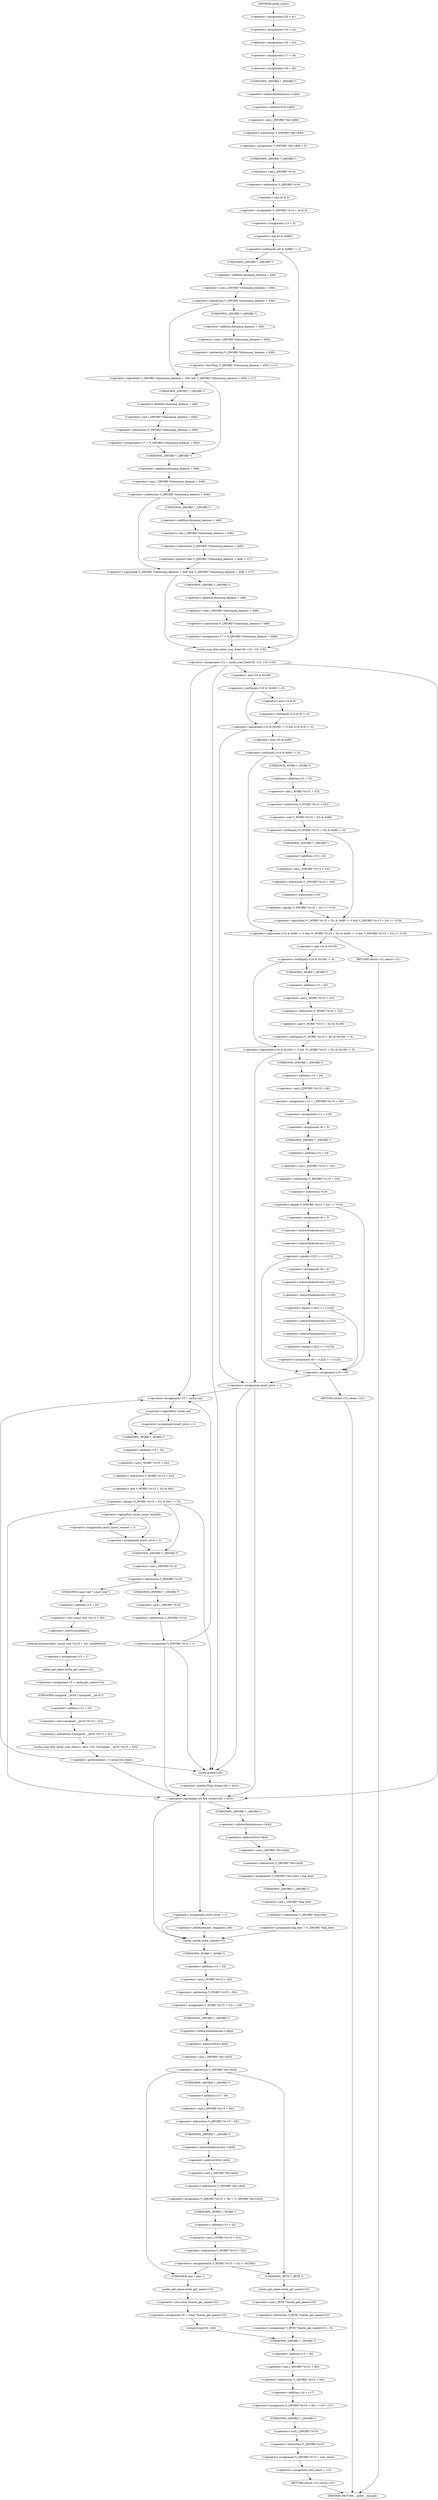 digraph cache_insert {  
"1000138" [label = "(<operator>.assignment,v20 = a1)" ]
"1000141" [label = "(<operator>.assignment,v19 = a2)" ]
"1000144" [label = "(<operator>.assignment,v18 = a3)" ]
"1000147" [label = "(<operator>.assignment,v17 = a4)" ]
"1000150" [label = "(<operator>.assignment,v16 = a5)" ]
"1000153" [label = "(<operator>.assignment,*(_DWORD *)&v14[8] = 0)" ]
"1000154" [label = "(<operator>.indirection,*(_DWORD *)&v14[8])" ]
"1000155" [label = "(<operator>.cast,(_DWORD *)&v14[8])" ]
"1000156" [label = "(UNKNOWN,_DWORD *,_DWORD *)" ]
"1000157" [label = "(<operator>.addressOf,&v14[8])" ]
"1000158" [label = "(<operator>.indirectIndexAccess,v14[8])" ]
"1000162" [label = "(<operator>.assignment,*(_QWORD *)v14 = a5 & 4)" ]
"1000163" [label = "(<operator>.indirection,*(_QWORD *)v14)" ]
"1000164" [label = "(<operator>.cast,(_QWORD *)v14)" ]
"1000165" [label = "(UNKNOWN,_QWORD *,_QWORD *)" ]
"1000167" [label = "(<operator>.and,a5 & 4)" ]
"1000170" [label = "(<operator>.assignment,v13 = 0)" ]
"1000174" [label = "(<operator>.notEquals,(a5 & 0x980) != 0)" ]
"1000175" [label = "(<operator>.and,a5 & 0x980)" ]
"1000181" [label = "(<operator>.logicalAnd,*(_QWORD *)(dnsmasq_daemon + 456) && *(_QWORD *)(dnsmasq_daemon + 456) < v17)" ]
"1000182" [label = "(<operator>.indirection,*(_QWORD *)(dnsmasq_daemon + 456))" ]
"1000183" [label = "(<operator>.cast,(_QWORD *)(dnsmasq_daemon + 456))" ]
"1000184" [label = "(UNKNOWN,_QWORD *,_QWORD *)" ]
"1000185" [label = "(<operator>.addition,dnsmasq_daemon + 456)" ]
"1000188" [label = "(<operator>.lessThan,*(_QWORD *)(dnsmasq_daemon + 456) < v17)" ]
"1000189" [label = "(<operator>.indirection,*(_QWORD *)(dnsmasq_daemon + 456))" ]
"1000190" [label = "(<operator>.cast,(_QWORD *)(dnsmasq_daemon + 456))" ]
"1000191" [label = "(UNKNOWN,_QWORD *,_QWORD *)" ]
"1000192" [label = "(<operator>.addition,dnsmasq_daemon + 456)" ]
"1000196" [label = "(<operator>.assignment,v17 = *(_QWORD *)(dnsmasq_daemon + 456))" ]
"1000198" [label = "(<operator>.indirection,*(_QWORD *)(dnsmasq_daemon + 456))" ]
"1000199" [label = "(<operator>.cast,(_QWORD *)(dnsmasq_daemon + 456))" ]
"1000200" [label = "(UNKNOWN,_QWORD *,_QWORD *)" ]
"1000201" [label = "(<operator>.addition,dnsmasq_daemon + 456)" ]
"1000205" [label = "(<operator>.logicalAnd,*(_QWORD *)(dnsmasq_daemon + 448) && *(_QWORD *)(dnsmasq_daemon + 448) > v17)" ]
"1000206" [label = "(<operator>.indirection,*(_QWORD *)(dnsmasq_daemon + 448))" ]
"1000207" [label = "(<operator>.cast,(_QWORD *)(dnsmasq_daemon + 448))" ]
"1000208" [label = "(UNKNOWN,_QWORD *,_QWORD *)" ]
"1000209" [label = "(<operator>.addition,dnsmasq_daemon + 448)" ]
"1000212" [label = "(<operator>.greaterThan,*(_QWORD *)(dnsmasq_daemon + 448) > v17)" ]
"1000213" [label = "(<operator>.indirection,*(_QWORD *)(dnsmasq_daemon + 448))" ]
"1000214" [label = "(<operator>.cast,(_QWORD *)(dnsmasq_daemon + 448))" ]
"1000215" [label = "(UNKNOWN,_QWORD *,_QWORD *)" ]
"1000216" [label = "(<operator>.addition,dnsmasq_daemon + 448)" ]
"1000220" [label = "(<operator>.assignment,v17 = *(_QWORD *)(dnsmasq_daemon + 448))" ]
"1000222" [label = "(<operator>.indirection,*(_QWORD *)(dnsmasq_daemon + 448))" ]
"1000223" [label = "(<operator>.cast,(_QWORD *)(dnsmasq_daemon + 448))" ]
"1000224" [label = "(UNKNOWN,_QWORD *,_QWORD *)" ]
"1000225" [label = "(<operator>.addition,dnsmasq_daemon + 448)" ]
"1000231" [label = "(<operator>.assignment,v15 = cache_scan_free(v20, v19, v18, v16))" ]
"1000233" [label = "(cache_scan_free,cache_scan_free(v20, v19, v18, v16))" ]
"1000242" [label = "(<operator>.logicalAnd,(v16 & 0x180) != 0 && (v16 & 8) != 0)" ]
"1000243" [label = "(<operator>.notEquals,(v16 & 0x180) != 0)" ]
"1000244" [label = "(<operator>.and,v16 & 0x180)" ]
"1000248" [label = "(<operator>.notEquals,(v16 & 8) != 0)" ]
"1000249" [label = "(<operator>.and,v16 & 8)" ]
"1000255" [label = "(<operator>.logicalAnd,(v16 & 0x80) != 0 && (*(_WORD *)(v15 + 52) & 0x80) != 0 && *(_DWORD *)(v15 + 24) == *v19)" ]
"1000256" [label = "(<operator>.notEquals,(v16 & 0x80) != 0)" ]
"1000257" [label = "(<operator>.and,v16 & 0x80)" ]
"1000261" [label = "(<operator>.logicalAnd,(*(_WORD *)(v15 + 52) & 0x80) != 0 && *(_DWORD *)(v15 + 24) == *v19)" ]
"1000262" [label = "(<operator>.notEquals,(*(_WORD *)(v15 + 52) & 0x80) != 0)" ]
"1000263" [label = "(<operator>.and,*(_WORD *)(v15 + 52) & 0x80)" ]
"1000264" [label = "(<operator>.indirection,*(_WORD *)(v15 + 52))" ]
"1000265" [label = "(<operator>.cast,(_WORD *)(v15 + 52))" ]
"1000266" [label = "(UNKNOWN,_WORD *,_WORD *)" ]
"1000267" [label = "(<operator>.addition,v15 + 52)" ]
"1000272" [label = "(<operator>.equals,*(_DWORD *)(v15 + 24) == *v19)" ]
"1000273" [label = "(<operator>.indirection,*(_DWORD *)(v15 + 24))" ]
"1000274" [label = "(<operator>.cast,(_DWORD *)(v15 + 24))" ]
"1000275" [label = "(UNKNOWN,_DWORD *,_DWORD *)" ]
"1000276" [label = "(<operator>.addition,v15 + 24)" ]
"1000279" [label = "(<operator>.indirection,*v19)" ]
"1000281" [label = "(RETURN,return v15;,return v15;)" ]
"1000284" [label = "(<operator>.logicalAnd,(v16 & 0x100) != 0 && (*(_WORD *)(v15 + 52) & 0x100) != 0)" ]
"1000285" [label = "(<operator>.notEquals,(v16 & 0x100) != 0)" ]
"1000286" [label = "(<operator>.and,v16 & 0x100)" ]
"1000290" [label = "(<operator>.notEquals,(*(_WORD *)(v15 + 52) & 0x100) != 0)" ]
"1000291" [label = "(<operator>.and,*(_WORD *)(v15 + 52) & 0x100)" ]
"1000292" [label = "(<operator>.indirection,*(_WORD *)(v15 + 52))" ]
"1000293" [label = "(<operator>.cast,(_WORD *)(v15 + 52))" ]
"1000294" [label = "(UNKNOWN,_WORD *,_WORD *)" ]
"1000295" [label = "(<operator>.addition,v15 + 52)" ]
"1000301" [label = "(<operator>.assignment,v12 = (_DWORD *)(v15 + 24))" ]
"1000303" [label = "(<operator>.cast,(_DWORD *)(v15 + 24))" ]
"1000304" [label = "(UNKNOWN,_DWORD *,_DWORD *)" ]
"1000305" [label = "(<operator>.addition,v15 + 24)" ]
"1000308" [label = "(<operator>.assignment,v11 = v19)" ]
"1000311" [label = "(<operator>.assignment,v8 = 0)" ]
"1000315" [label = "(<operator>.equals,*(_DWORD *)(v15 + 24) == *v19)" ]
"1000316" [label = "(<operator>.indirection,*(_DWORD *)(v15 + 24))" ]
"1000317" [label = "(<operator>.cast,(_DWORD *)(v15 + 24))" ]
"1000318" [label = "(UNKNOWN,_DWORD *,_DWORD *)" ]
"1000319" [label = "(<operator>.addition,v15 + 24)" ]
"1000322" [label = "(<operator>.indirection,*v19)" ]
"1000325" [label = "(<operator>.assignment,v8 = 0)" ]
"1000329" [label = "(<operator>.equals,v12[1] == v11[1])" ]
"1000330" [label = "(<operator>.indirectIndexAccess,v12[1])" ]
"1000333" [label = "(<operator>.indirectIndexAccess,v11[1])" ]
"1000337" [label = "(<operator>.assignment,v8 = 0)" ]
"1000341" [label = "(<operator>.equals,v12[2] == v11[2])" ]
"1000342" [label = "(<operator>.indirectIndexAccess,v12[2])" ]
"1000345" [label = "(<operator>.indirectIndexAccess,v11[2])" ]
"1000348" [label = "(<operator>.assignment,v8 = v12[3] == v11[3])" ]
"1000350" [label = "(<operator>.equals,v12[3] == v11[3])" ]
"1000351" [label = "(<operator>.indirectIndexAccess,v12[3])" ]
"1000354" [label = "(<operator>.indirectIndexAccess,v11[3])" ]
"1000357" [label = "(<operator>.assignment,v10 = v8)" ]
"1000362" [label = "(RETURN,return v15;,return v15;)" ]
"1000364" [label = "(<operator>.assignment,insert_error = 1)" ]
"1000371" [label = "(<operator>.assignment,v15 = cache_tail)" ]
"1000375" [label = "(<operator>.logicalNot,!cache_tail)" ]
"1000378" [label = "(<operator>.assignment,insert_error = 1)" ]
"1000383" [label = "(<operator>.equals,(*(_WORD *)(v15 + 52) & 0xC) == 0)" ]
"1000384" [label = "(<operator>.and,*(_WORD *)(v15 + 52) & 0xC)" ]
"1000385" [label = "(<operator>.indirection,*(_WORD *)(v15 + 52))" ]
"1000386" [label = "(<operator>.cast,(_WORD *)(v15 + 52))" ]
"1000387" [label = "(UNKNOWN,_WORD *,_WORD *)" ]
"1000388" [label = "(<operator>.addition,v15 + 52)" ]
"1000398" [label = "(<operator>.logicalNot,!cache_insert_warned)" ]
"1000401" [label = "(<operator>.assignment,cache_insert_warned = 1)" ]
"1000404" [label = "(<operator>.assignment,insert_error = 1)" ]
"1000409" [label = "(<operator>.indirection,*(_DWORD *)v14)" ]
"1000410" [label = "(<operator>.cast,(_DWORD *)v14)" ]
"1000411" [label = "(UNKNOWN,_DWORD *,_DWORD *)" ]
"1000414" [label = "(memcpy,memcpy(dest, (const void *)(v15 + 24), sizeof(dest)))" ]
"1000416" [label = "(<operator>.cast,(const void *)(v15 + 24))" ]
"1000417" [label = "(UNKNOWN,const void *,const void *)" ]
"1000418" [label = "(<operator>.addition,v15 + 24)" ]
"1000421" [label = "(<operator>.sizeOf,sizeof(dest))" ]
"1000423" [label = "(<operator>.assignment,v13 = 1)" ]
"1000426" [label = "(<operator>.assignment,v5 = cache_get_name(v15))" ]
"1000428" [label = "(cache_get_name,cache_get_name(v15))" ]
"1000430" [label = "(cache_scan_free,cache_scan_free(v5, dest, v18, *(unsigned __int16 *)(v15 + 52)))" ]
"1000434" [label = "(<operator>.indirection,*(unsigned __int16 *)(v15 + 52))" ]
"1000435" [label = "(<operator>.cast,(unsigned __int16 *)(v15 + 52))" ]
"1000436" [label = "(UNKNOWN,unsigned __int16 *,unsigned __int16 *)" ]
"1000437" [label = "(<operator>.addition,v15 + 52)" ]
"1000440" [label = "(<operator>.preIncrement,++cache_live_freed)" ]
"1000444" [label = "(<operator>.assignment,*(_DWORD *)v14 = 1)" ]
"1000445" [label = "(<operator>.indirection,*(_DWORD *)v14)" ]
"1000446" [label = "(<operator>.cast,(_DWORD *)v14)" ]
"1000447" [label = "(UNKNOWN,_DWORD *,_DWORD *)" ]
"1000451" [label = "(<operator>.logicalAnd,v20 && strlen(v20) > 0x31)" ]
"1000453" [label = "(<operator>.greaterThan,strlen(v20) > 0x31)" ]
"1000454" [label = "(strlen,strlen(v20))" ]
"1000461" [label = "(<operator>.assignment,*(_QWORD *)&v14[4] = big_free)" ]
"1000462" [label = "(<operator>.indirection,*(_QWORD *)&v14[4])" ]
"1000463" [label = "(<operator>.cast,(_QWORD *)&v14[4])" ]
"1000464" [label = "(UNKNOWN,_QWORD *,_QWORD *)" ]
"1000465" [label = "(<operator>.addressOf,&v14[4])" ]
"1000466" [label = "(<operator>.indirectIndexAccess,v14[4])" ]
"1000470" [label = "(<operator>.assignment,big_free = *(_QWORD *)big_free)" ]
"1000472" [label = "(<operator>.indirection,*(_QWORD *)big_free)" ]
"1000473" [label = "(<operator>.cast,(_QWORD *)big_free)" ]
"1000474" [label = "(UNKNOWN,_QWORD *,_QWORD *)" ]
"1000479" [label = "(<operator>.assignment,insert_error = 1)" ]
"1000485" [label = "(<operator>.preDecrement,--bignames_left)" ]
"1000487" [label = "(cache_unlink,cache_unlink(v15))" ]
"1000489" [label = "(<operator>.assignment,*(_WORD *)(v15 + 52) = v16)" ]
"1000490" [label = "(<operator>.indirection,*(_WORD *)(v15 + 52))" ]
"1000491" [label = "(<operator>.cast,(_WORD *)(v15 + 52))" ]
"1000492" [label = "(UNKNOWN,_WORD *,_WORD *)" ]
"1000493" [label = "(<operator>.addition,v15 + 52)" ]
"1000498" [label = "(<operator>.indirection,*(_QWORD *)&v14[4])" ]
"1000499" [label = "(<operator>.cast,(_QWORD *)&v14[4])" ]
"1000500" [label = "(UNKNOWN,_QWORD *,_QWORD *)" ]
"1000501" [label = "(<operator>.addressOf,&v14[4])" ]
"1000502" [label = "(<operator>.indirectIndexAccess,v14[4])" ]
"1000506" [label = "(<operator>.assignment,*(_QWORD *)(v15 + 56) = *(_QWORD *)&v14[4])" ]
"1000507" [label = "(<operator>.indirection,*(_QWORD *)(v15 + 56))" ]
"1000508" [label = "(<operator>.cast,(_QWORD *)(v15 + 56))" ]
"1000509" [label = "(UNKNOWN,_QWORD *,_QWORD *)" ]
"1000510" [label = "(<operator>.addition,v15 + 56)" ]
"1000513" [label = "(<operator>.indirection,*(_QWORD *)&v14[4])" ]
"1000514" [label = "(<operator>.cast,(_QWORD *)&v14[4])" ]
"1000515" [label = "(UNKNOWN,_QWORD *,_QWORD *)" ]
"1000516" [label = "(<operator>.addressOf,&v14[4])" ]
"1000517" [label = "(<operator>.indirectIndexAccess,v14[4])" ]
"1000520" [label = "(<operators>.assignmentOr,*(_WORD *)(v15 + 52) |= 0x200u)" ]
"1000521" [label = "(<operator>.indirection,*(_WORD *)(v15 + 52))" ]
"1000522" [label = "(<operator>.cast,(_WORD *)(v15 + 52))" ]
"1000523" [label = "(UNKNOWN,_WORD *,_WORD *)" ]
"1000524" [label = "(<operator>.addition,v15 + 52)" ]
"1000531" [label = "(<operator>.assignment,v6 = (char *)cache_get_name(v15))" ]
"1000533" [label = "(<operator>.cast,(char *)cache_get_name(v15))" ]
"1000534" [label = "(UNKNOWN,char *,char *)" ]
"1000535" [label = "(cache_get_name,cache_get_name(v15))" ]
"1000537" [label = "(strcpy,strcpy(v6, v20))" ]
"1000542" [label = "(<operator>.assignment,*(_BYTE *)cache_get_name(v15) = 0)" ]
"1000543" [label = "(<operator>.indirection,*(_BYTE *)cache_get_name(v15))" ]
"1000544" [label = "(<operator>.cast,(_BYTE *)cache_get_name(v15))" ]
"1000545" [label = "(UNKNOWN,_BYTE *,_BYTE *)" ]
"1000546" [label = "(cache_get_name,cache_get_name(v15))" ]
"1000551" [label = "(<operator>.assignment,*(_QWORD *)(v15 + 40) = v18 + v17)" ]
"1000552" [label = "(<operator>.indirection,*(_QWORD *)(v15 + 40))" ]
"1000553" [label = "(<operator>.cast,(_QWORD *)(v15 + 40))" ]
"1000554" [label = "(UNKNOWN,_QWORD *,_QWORD *)" ]
"1000555" [label = "(<operator>.addition,v15 + 40)" ]
"1000558" [label = "(<operator>.addition,v18 + v17)" ]
"1000561" [label = "(<operator>.assignment,*(_QWORD *)v15 = new_chain)" ]
"1000562" [label = "(<operator>.indirection,*(_QWORD *)v15)" ]
"1000563" [label = "(<operator>.cast,(_QWORD *)v15)" ]
"1000564" [label = "(UNKNOWN,_QWORD *,_QWORD *)" ]
"1000567" [label = "(<operator>.assignment,new_chain = v15)" ]
"1000570" [label = "(RETURN,return v15;,return v15;)" ]
"1000116" [label = "(METHOD,cache_insert)" ]
"1000572" [label = "(METHOD_RETURN,__int64 __fastcall)" ]
  "1000138" -> "1000141" 
  "1000141" -> "1000144" 
  "1000144" -> "1000147" 
  "1000147" -> "1000150" 
  "1000150" -> "1000156" 
  "1000153" -> "1000165" 
  "1000154" -> "1000153" 
  "1000155" -> "1000154" 
  "1000156" -> "1000158" 
  "1000157" -> "1000155" 
  "1000158" -> "1000157" 
  "1000162" -> "1000170" 
  "1000163" -> "1000167" 
  "1000164" -> "1000163" 
  "1000165" -> "1000164" 
  "1000167" -> "1000162" 
  "1000170" -> "1000175" 
  "1000174" -> "1000184" 
  "1000174" -> "1000233" 
  "1000175" -> "1000174" 
  "1000181" -> "1000208" 
  "1000181" -> "1000200" 
  "1000182" -> "1000191" 
  "1000182" -> "1000181" 
  "1000183" -> "1000182" 
  "1000184" -> "1000185" 
  "1000185" -> "1000183" 
  "1000188" -> "1000181" 
  "1000189" -> "1000188" 
  "1000190" -> "1000189" 
  "1000191" -> "1000192" 
  "1000192" -> "1000190" 
  "1000196" -> "1000208" 
  "1000198" -> "1000196" 
  "1000199" -> "1000198" 
  "1000200" -> "1000201" 
  "1000201" -> "1000199" 
  "1000205" -> "1000224" 
  "1000205" -> "1000233" 
  "1000206" -> "1000215" 
  "1000206" -> "1000205" 
  "1000207" -> "1000206" 
  "1000208" -> "1000209" 
  "1000209" -> "1000207" 
  "1000212" -> "1000205" 
  "1000213" -> "1000212" 
  "1000214" -> "1000213" 
  "1000215" -> "1000216" 
  "1000216" -> "1000214" 
  "1000220" -> "1000233" 
  "1000222" -> "1000220" 
  "1000223" -> "1000222" 
  "1000224" -> "1000225" 
  "1000225" -> "1000223" 
  "1000231" -> "1000244" 
  "1000231" -> "1000371" 
  "1000231" -> "1000451" 
  "1000231" -> "1000454" 
  "1000233" -> "1000231" 
  "1000242" -> "1000257" 
  "1000242" -> "1000364" 
  "1000243" -> "1000242" 
  "1000243" -> "1000249" 
  "1000244" -> "1000243" 
  "1000248" -> "1000242" 
  "1000249" -> "1000248" 
  "1000255" -> "1000281" 
  "1000255" -> "1000286" 
  "1000256" -> "1000266" 
  "1000256" -> "1000255" 
  "1000257" -> "1000256" 
  "1000261" -> "1000255" 
  "1000262" -> "1000275" 
  "1000262" -> "1000261" 
  "1000263" -> "1000262" 
  "1000264" -> "1000263" 
  "1000265" -> "1000264" 
  "1000266" -> "1000267" 
  "1000267" -> "1000265" 
  "1000272" -> "1000261" 
  "1000273" -> "1000279" 
  "1000274" -> "1000273" 
  "1000275" -> "1000276" 
  "1000276" -> "1000274" 
  "1000279" -> "1000272" 
  "1000281" -> "1000572" 
  "1000284" -> "1000304" 
  "1000284" -> "1000364" 
  "1000285" -> "1000294" 
  "1000285" -> "1000284" 
  "1000286" -> "1000285" 
  "1000290" -> "1000284" 
  "1000291" -> "1000290" 
  "1000292" -> "1000291" 
  "1000293" -> "1000292" 
  "1000294" -> "1000295" 
  "1000295" -> "1000293" 
  "1000301" -> "1000308" 
  "1000303" -> "1000301" 
  "1000304" -> "1000305" 
  "1000305" -> "1000303" 
  "1000308" -> "1000311" 
  "1000311" -> "1000318" 
  "1000315" -> "1000325" 
  "1000315" -> "1000357" 
  "1000316" -> "1000322" 
  "1000317" -> "1000316" 
  "1000318" -> "1000319" 
  "1000319" -> "1000317" 
  "1000322" -> "1000315" 
  "1000325" -> "1000330" 
  "1000329" -> "1000337" 
  "1000329" -> "1000357" 
  "1000330" -> "1000333" 
  "1000333" -> "1000329" 
  "1000337" -> "1000342" 
  "1000341" -> "1000351" 
  "1000341" -> "1000357" 
  "1000342" -> "1000345" 
  "1000345" -> "1000341" 
  "1000348" -> "1000357" 
  "1000350" -> "1000348" 
  "1000351" -> "1000354" 
  "1000354" -> "1000350" 
  "1000357" -> "1000362" 
  "1000357" -> "1000364" 
  "1000362" -> "1000572" 
  "1000364" -> "1000371" 
  "1000364" -> "1000451" 
  "1000364" -> "1000454" 
  "1000371" -> "1000375" 
  "1000375" -> "1000387" 
  "1000375" -> "1000378" 
  "1000378" -> "1000387" 
  "1000383" -> "1000451" 
  "1000383" -> "1000454" 
  "1000383" -> "1000411" 
  "1000383" -> "1000398" 
  "1000384" -> "1000383" 
  "1000385" -> "1000384" 
  "1000386" -> "1000385" 
  "1000387" -> "1000388" 
  "1000388" -> "1000386" 
  "1000398" -> "1000401" 
  "1000398" -> "1000404" 
  "1000401" -> "1000404" 
  "1000404" -> "1000411" 
  "1000409" -> "1000447" 
  "1000409" -> "1000417" 
  "1000410" -> "1000409" 
  "1000411" -> "1000410" 
  "1000414" -> "1000423" 
  "1000416" -> "1000421" 
  "1000417" -> "1000418" 
  "1000418" -> "1000416" 
  "1000421" -> "1000414" 
  "1000423" -> "1000428" 
  "1000426" -> "1000436" 
  "1000428" -> "1000426" 
  "1000430" -> "1000440" 
  "1000434" -> "1000430" 
  "1000435" -> "1000434" 
  "1000436" -> "1000437" 
  "1000437" -> "1000435" 
  "1000440" -> "1000371" 
  "1000440" -> "1000451" 
  "1000440" -> "1000454" 
  "1000444" -> "1000371" 
  "1000444" -> "1000451" 
  "1000444" -> "1000454" 
  "1000445" -> "1000444" 
  "1000446" -> "1000445" 
  "1000447" -> "1000446" 
  "1000451" -> "1000464" 
  "1000451" -> "1000479" 
  "1000451" -> "1000487" 
  "1000453" -> "1000451" 
  "1000454" -> "1000453" 
  "1000461" -> "1000474" 
  "1000462" -> "1000461" 
  "1000463" -> "1000462" 
  "1000464" -> "1000466" 
  "1000465" -> "1000463" 
  "1000466" -> "1000465" 
  "1000470" -> "1000487" 
  "1000472" -> "1000470" 
  "1000473" -> "1000472" 
  "1000474" -> "1000473" 
  "1000479" -> "1000485" 
  "1000479" -> "1000487" 
  "1000485" -> "1000487" 
  "1000487" -> "1000492" 
  "1000489" -> "1000500" 
  "1000490" -> "1000489" 
  "1000491" -> "1000490" 
  "1000492" -> "1000493" 
  "1000493" -> "1000491" 
  "1000498" -> "1000509" 
  "1000498" -> "1000545" 
  "1000498" -> "1000534" 
  "1000499" -> "1000498" 
  "1000500" -> "1000502" 
  "1000501" -> "1000499" 
  "1000502" -> "1000501" 
  "1000506" -> "1000523" 
  "1000507" -> "1000515" 
  "1000508" -> "1000507" 
  "1000509" -> "1000510" 
  "1000510" -> "1000508" 
  "1000513" -> "1000506" 
  "1000514" -> "1000513" 
  "1000515" -> "1000517" 
  "1000516" -> "1000514" 
  "1000517" -> "1000516" 
  "1000520" -> "1000545" 
  "1000520" -> "1000534" 
  "1000521" -> "1000520" 
  "1000522" -> "1000521" 
  "1000523" -> "1000524" 
  "1000524" -> "1000522" 
  "1000531" -> "1000537" 
  "1000533" -> "1000531" 
  "1000534" -> "1000535" 
  "1000535" -> "1000533" 
  "1000537" -> "1000554" 
  "1000542" -> "1000554" 
  "1000543" -> "1000542" 
  "1000544" -> "1000543" 
  "1000545" -> "1000546" 
  "1000546" -> "1000544" 
  "1000551" -> "1000564" 
  "1000552" -> "1000558" 
  "1000553" -> "1000552" 
  "1000554" -> "1000555" 
  "1000555" -> "1000553" 
  "1000558" -> "1000551" 
  "1000561" -> "1000567" 
  "1000562" -> "1000561" 
  "1000563" -> "1000562" 
  "1000564" -> "1000563" 
  "1000567" -> "1000570" 
  "1000570" -> "1000572" 
  "1000116" -> "1000138" 
}
